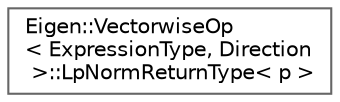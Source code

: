 digraph "类继承关系图"
{
 // LATEX_PDF_SIZE
  bgcolor="transparent";
  edge [fontname=Helvetica,fontsize=10,labelfontname=Helvetica,labelfontsize=10];
  node [fontname=Helvetica,fontsize=10,shape=box,height=0.2,width=0.4];
  rankdir="LR";
  Node0 [id="Node000000",label="Eigen::VectorwiseOp\l\< ExpressionType, Direction\l \>::LpNormReturnType\< p \>",height=0.2,width=0.4,color="grey40", fillcolor="white", style="filled",URL="$struct_eigen_1_1_vectorwise_op_1_1_lp_norm_return_type.html",tooltip=" "];
}
